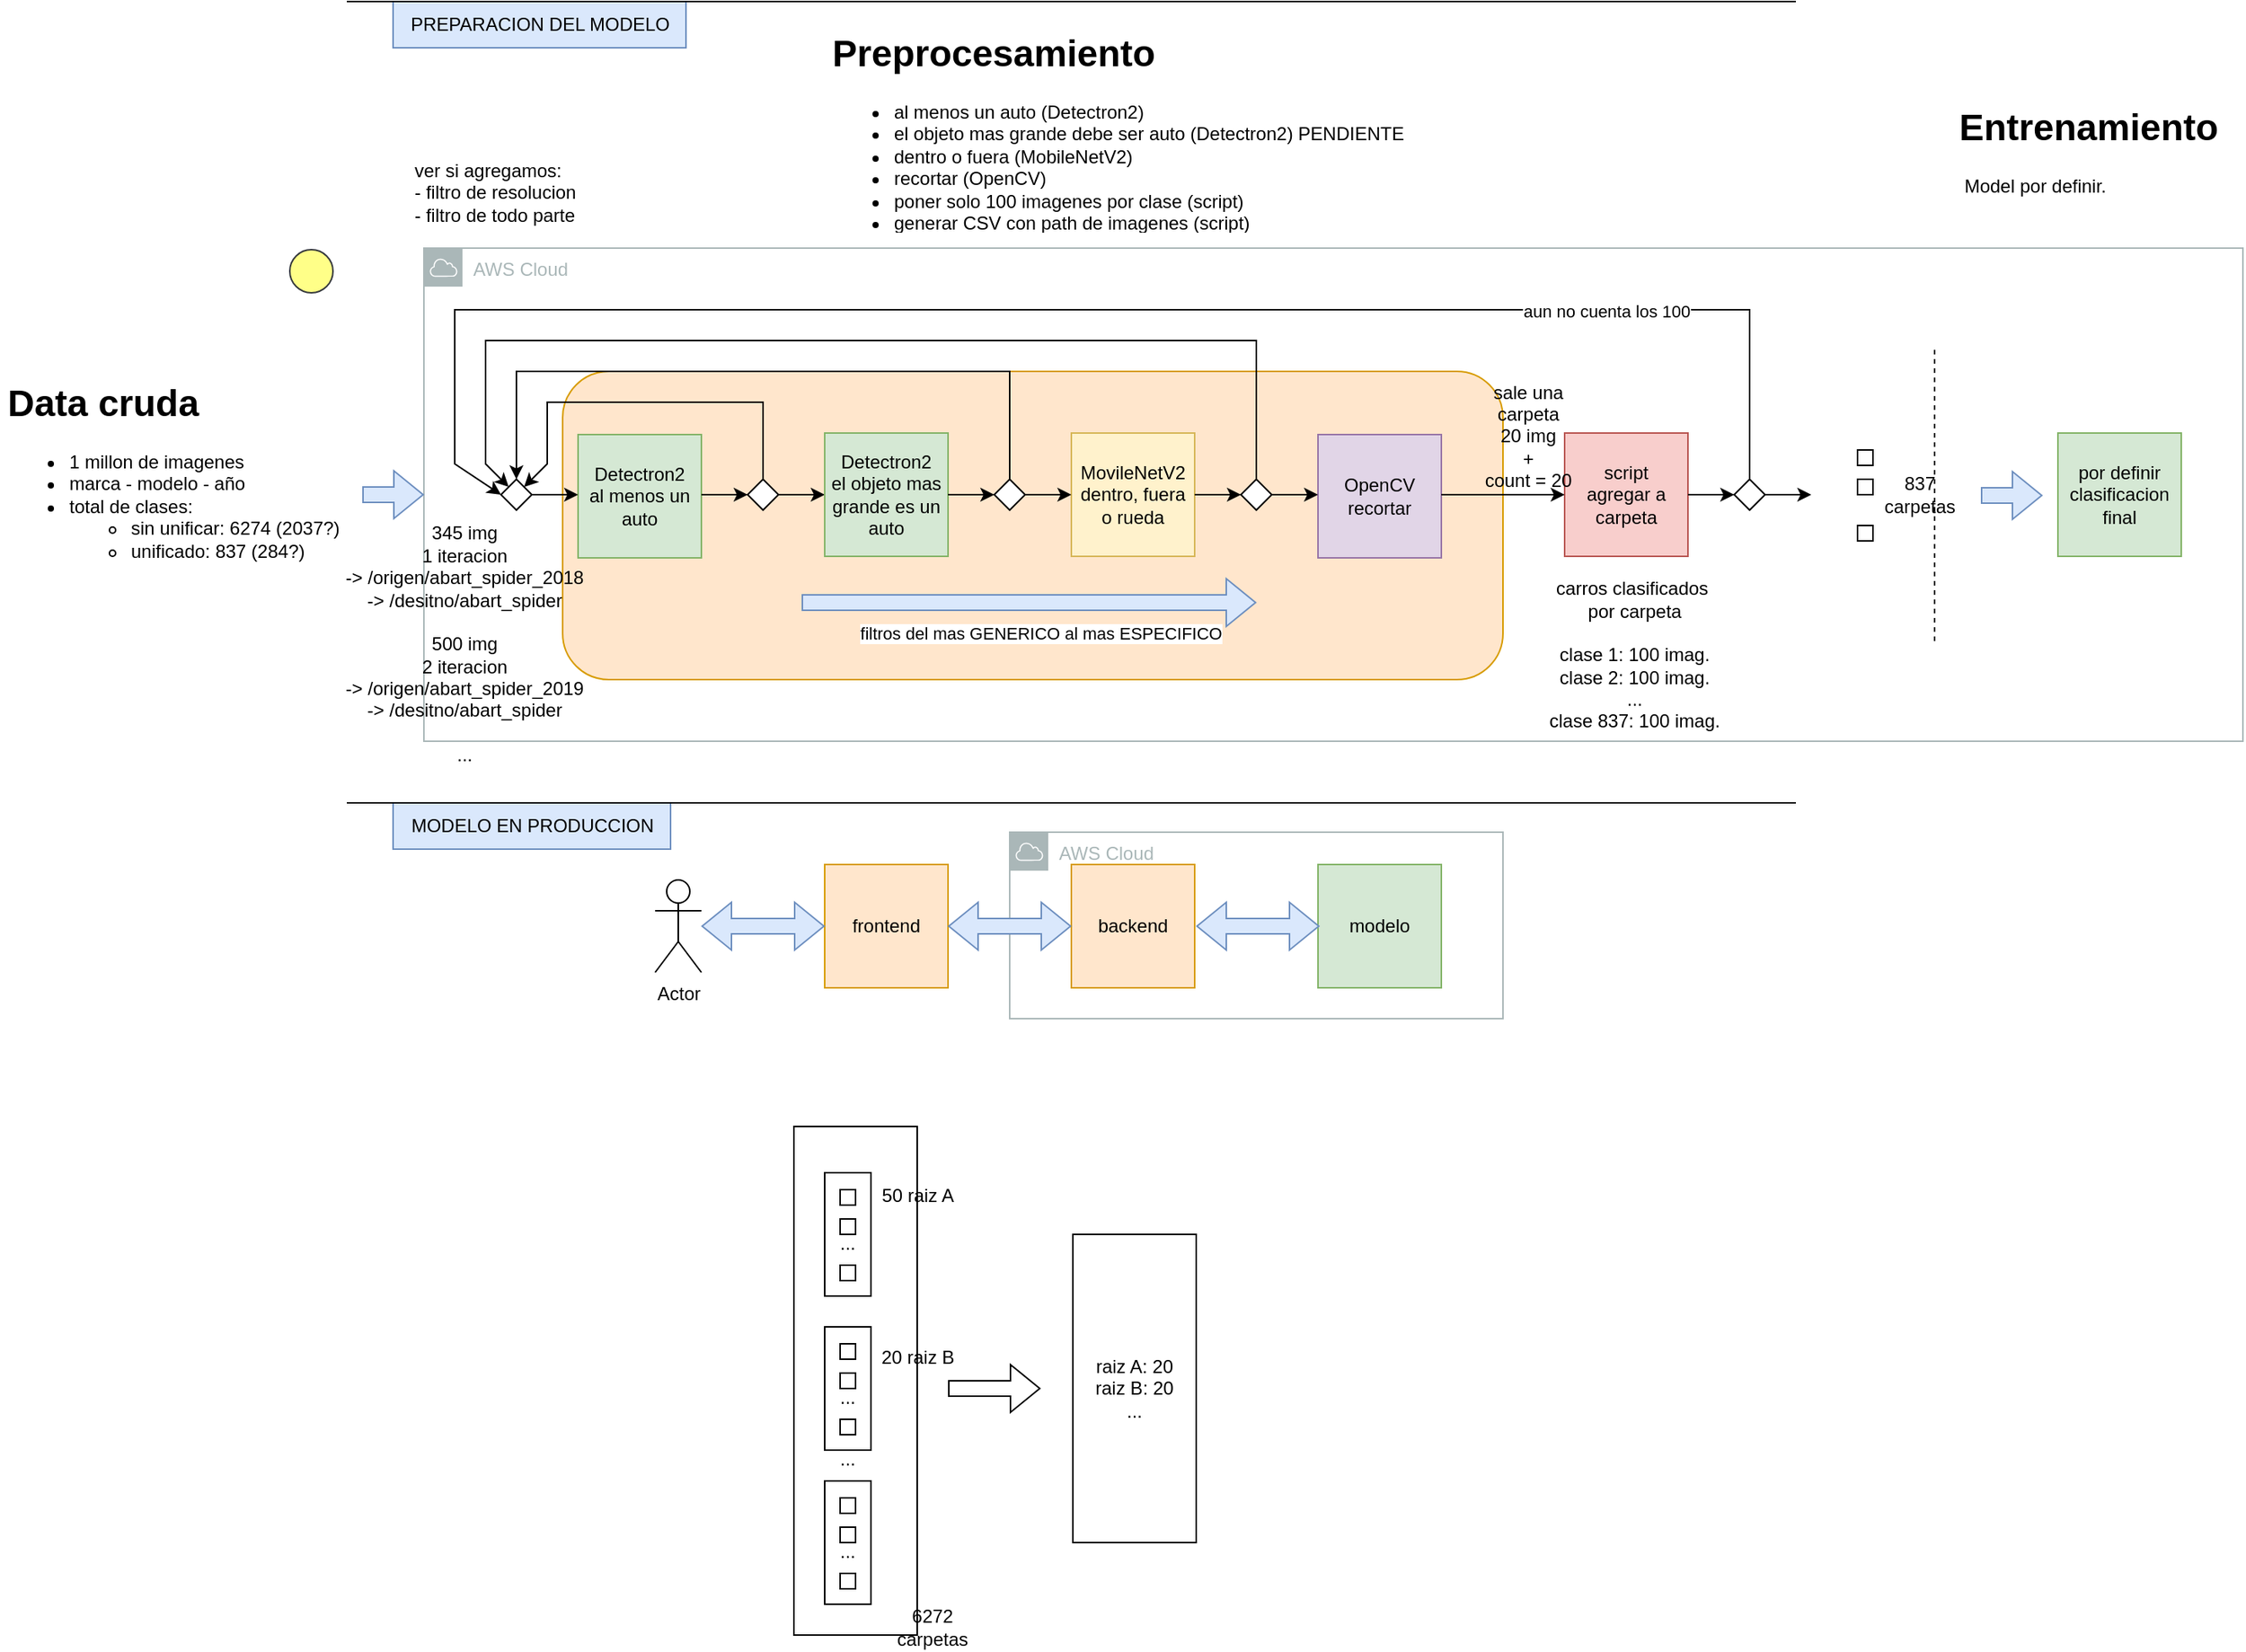 <mxfile version="20.5.3" type="github">
  <diagram id="d1UGlg10RTn8FGWX02N2" name="Página-1">
    <mxGraphModel dx="1363" dy="895" grid="0" gridSize="10" guides="0" tooltips="1" connect="1" arrows="1" fold="1" page="0" pageScale="1" pageWidth="827" pageHeight="1169" math="0" shadow="0">
      <root>
        <mxCell id="0" />
        <mxCell id="1" parent="0" />
        <mxCell id="q755_M4wVSy7qyd6V_dx-13" value="" style="rounded=0;whiteSpace=wrap;html=1;" parent="1" vertex="1">
          <mxGeometry x="380" y="650" width="80" height="330" as="geometry" />
        </mxCell>
        <mxCell id="q755_M4wVSy7qyd6V_dx-15" value="" style="rounded=0;whiteSpace=wrap;html=1;" parent="1" vertex="1">
          <mxGeometry x="400" y="680" width="30" height="80" as="geometry" />
        </mxCell>
        <mxCell id="tucPYehaHJomBl3AI-Kj-5" value="AWS Cloud" style="sketch=0;outlineConnect=0;gradientColor=none;html=1;whiteSpace=wrap;fontSize=12;fontStyle=0;shape=mxgraph.aws4.group;grIcon=mxgraph.aws4.group_aws_cloud;strokeColor=#AAB7B8;fillColor=none;verticalAlign=top;align=left;spacingLeft=30;fontColor=#AAB7B8;dashed=0;" parent="1" vertex="1">
          <mxGeometry x="140" y="80" width="1180" height="320" as="geometry" />
        </mxCell>
        <mxCell id="F1CmjYeOLt3YKnNCWYDW-13" value="" style="rounded=1;whiteSpace=wrap;html=1;fillColor=#ffe6cc;strokeColor=#d79b00;" parent="1" vertex="1">
          <mxGeometry x="230" y="160" width="610" height="200" as="geometry" />
        </mxCell>
        <mxCell id="tucPYehaHJomBl3AI-Kj-34" value="AWS Cloud" style="sketch=0;outlineConnect=0;gradientColor=none;html=1;whiteSpace=wrap;fontSize=12;fontStyle=0;shape=mxgraph.aws4.group;grIcon=mxgraph.aws4.group_aws_cloud;strokeColor=#AAB7B8;fillColor=none;verticalAlign=top;align=left;spacingLeft=30;fontColor=#AAB7B8;dashed=0;" parent="1" vertex="1">
          <mxGeometry x="520" y="459" width="320" height="121" as="geometry" />
        </mxCell>
        <mxCell id="9z2Wm28B5pkvkPLOybwL-1" value="Detectron2&lt;br&gt;al menos un auto" style="whiteSpace=wrap;html=1;aspect=fixed;fillColor=#d5e8d4;strokeColor=#82b366;" parent="1" vertex="1">
          <mxGeometry x="240" y="201" width="80" height="80" as="geometry" />
        </mxCell>
        <mxCell id="9z2Wm28B5pkvkPLOybwL-2" value="" style="shape=flexArrow;endArrow=classic;html=1;rounded=0;fillColor=#dae8fc;strokeColor=#6c8ebf;" parent="1" edge="1">
          <mxGeometry width="50" height="50" relative="1" as="geometry">
            <mxPoint x="100" y="240" as="sourcePoint" />
            <mxPoint x="140" y="240" as="targetPoint" />
          </mxGeometry>
        </mxCell>
        <mxCell id="9z2Wm28B5pkvkPLOybwL-4" value="MovileNetV2&lt;br&gt;dentro, fuera o rueda" style="whiteSpace=wrap;html=1;aspect=fixed;fillColor=#fff2cc;strokeColor=#d6b656;" parent="1" vertex="1">
          <mxGeometry x="560" y="200" width="80" height="80" as="geometry" />
        </mxCell>
        <mxCell id="9z2Wm28B5pkvkPLOybwL-7" value="" style="shape=flexArrow;endArrow=classic;html=1;rounded=0;fillColor=#dae8fc;strokeColor=#6c8ebf;" parent="1" edge="1">
          <mxGeometry width="50" height="50" relative="1" as="geometry">
            <mxPoint x="1150" y="240.5" as="sourcePoint" />
            <mxPoint x="1190" y="240.5" as="targetPoint" />
          </mxGeometry>
        </mxCell>
        <mxCell id="9z2Wm28B5pkvkPLOybwL-11" value="carros clasificados&amp;nbsp;&lt;br&gt;por carpeta&lt;br&gt;&lt;br&gt;clase 1: 100 imag.&lt;br&gt;clase 2: 100&amp;nbsp;imag.&lt;br&gt;...&lt;br&gt;clase 837: 100&amp;nbsp;imag." style="text;html=1;align=center;verticalAlign=middle;resizable=0;points=[];autosize=1;strokeColor=none;fillColor=none;" parent="1" vertex="1">
          <mxGeometry x="860" y="287" width="129" height="113" as="geometry" />
        </mxCell>
        <mxCell id="9z2Wm28B5pkvkPLOybwL-17" value="OpenCV&lt;br&gt;recortar" style="whiteSpace=wrap;html=1;aspect=fixed;fillColor=#e1d5e7;strokeColor=#9673a6;" parent="1" vertex="1">
          <mxGeometry x="720" y="201" width="80" height="80" as="geometry" />
        </mxCell>
        <mxCell id="9z2Wm28B5pkvkPLOybwL-19" value="por definir&lt;br&gt;clasificacion final" style="whiteSpace=wrap;html=1;aspect=fixed;fillColor=#d5e8d4;strokeColor=#82b366;" parent="1" vertex="1">
          <mxGeometry x="1200" y="200" width="80" height="80" as="geometry" />
        </mxCell>
        <mxCell id="9z2Wm28B5pkvkPLOybwL-20" value="script&lt;br&gt;agregar a carpeta" style="whiteSpace=wrap;html=1;aspect=fixed;fillColor=#f8cecc;strokeColor=#b85450;" parent="1" vertex="1">
          <mxGeometry x="880" y="200" width="80" height="80" as="geometry" />
        </mxCell>
        <mxCell id="9z2Wm28B5pkvkPLOybwL-22" value="" style="endArrow=none;dashed=1;html=1;rounded=0;" parent="1" edge="1">
          <mxGeometry width="50" height="50" relative="1" as="geometry">
            <mxPoint x="1120" y="335" as="sourcePoint" />
            <mxPoint x="1120" y="145" as="targetPoint" />
          </mxGeometry>
        </mxCell>
        <mxCell id="tucPYehaHJomBl3AI-Kj-12" value="" style="shape=flexArrow;endArrow=classic;html=1;rounded=0;fillColor=#dae8fc;strokeColor=#6c8ebf;" parent="1" edge="1">
          <mxGeometry width="50" height="50" relative="1" as="geometry">
            <mxPoint x="385" y="310" as="sourcePoint" />
            <mxPoint x="680" y="310" as="targetPoint" />
          </mxGeometry>
        </mxCell>
        <mxCell id="tucPYehaHJomBl3AI-Kj-13" value="filtros del mas GENERICO al mas ESPECIFICO" style="edgeLabel;html=1;align=center;verticalAlign=middle;resizable=0;points=[];" parent="tucPYehaHJomBl3AI-Kj-12" vertex="1" connectable="0">
          <mxGeometry x="-0.7" y="1" relative="1" as="geometry">
            <mxPoint x="110" y="21" as="offset" />
          </mxGeometry>
        </mxCell>
        <mxCell id="tucPYehaHJomBl3AI-Kj-14" value="" style="rounded=0;whiteSpace=wrap;html=1;" parent="1" vertex="1">
          <mxGeometry x="1070" y="211" width="10" height="10" as="geometry" />
        </mxCell>
        <mxCell id="tucPYehaHJomBl3AI-Kj-15" value="" style="rounded=0;whiteSpace=wrap;html=1;" parent="1" vertex="1">
          <mxGeometry x="1070" y="230" width="10" height="10" as="geometry" />
        </mxCell>
        <mxCell id="tucPYehaHJomBl3AI-Kj-16" value="" style="rounded=0;whiteSpace=wrap;html=1;" parent="1" vertex="1">
          <mxGeometry x="1070" y="260" width="10" height="10" as="geometry" />
        </mxCell>
        <mxCell id="tucPYehaHJomBl3AI-Kj-18" value="837&lt;br&gt;carpetas" style="text;html=1;align=center;verticalAlign=middle;resizable=0;points=[];autosize=1;strokeColor=none;fillColor=none;" parent="1" vertex="1">
          <mxGeometry x="1075" y="220" width="70" height="40" as="geometry" />
        </mxCell>
        <mxCell id="tucPYehaHJomBl3AI-Kj-20" value="backend" style="whiteSpace=wrap;html=1;aspect=fixed;fillColor=#ffe6cc;strokeColor=#d79b00;" parent="1" vertex="1">
          <mxGeometry x="560" y="480" width="80" height="80" as="geometry" />
        </mxCell>
        <mxCell id="tucPYehaHJomBl3AI-Kj-21" value="modelo" style="whiteSpace=wrap;html=1;aspect=fixed;fillColor=#d5e8d4;strokeColor=#82b366;" parent="1" vertex="1">
          <mxGeometry x="720" y="480" width="80" height="80" as="geometry" />
        </mxCell>
        <mxCell id="tucPYehaHJomBl3AI-Kj-22" value="frontend" style="whiteSpace=wrap;html=1;aspect=fixed;fillColor=#ffe6cc;strokeColor=#d79b00;" parent="1" vertex="1">
          <mxGeometry x="400" y="480" width="80" height="80" as="geometry" />
        </mxCell>
        <mxCell id="tucPYehaHJomBl3AI-Kj-25" value="Actor" style="shape=umlActor;verticalLabelPosition=bottom;verticalAlign=top;html=1;outlineConnect=0;" parent="1" vertex="1">
          <mxGeometry x="290" y="490" width="30" height="60" as="geometry" />
        </mxCell>
        <mxCell id="tucPYehaHJomBl3AI-Kj-26" value="" style="shape=flexArrow;endArrow=classic;startArrow=classic;html=1;rounded=0;fillColor=#dae8fc;strokeColor=#6c8ebf;" parent="1" edge="1">
          <mxGeometry width="100" height="100" relative="1" as="geometry">
            <mxPoint x="320" y="520" as="sourcePoint" />
            <mxPoint x="400" y="520" as="targetPoint" />
          </mxGeometry>
        </mxCell>
        <mxCell id="tucPYehaHJomBl3AI-Kj-27" value="" style="shape=flexArrow;endArrow=classic;startArrow=classic;html=1;rounded=0;fillColor=#dae8fc;strokeColor=#6c8ebf;" parent="1" edge="1">
          <mxGeometry width="100" height="100" relative="1" as="geometry">
            <mxPoint x="480" y="520" as="sourcePoint" />
            <mxPoint x="560" y="520" as="targetPoint" />
          </mxGeometry>
        </mxCell>
        <mxCell id="tucPYehaHJomBl3AI-Kj-28" value="" style="shape=flexArrow;endArrow=classic;startArrow=classic;html=1;rounded=0;fillColor=#dae8fc;strokeColor=#6c8ebf;" parent="1" edge="1">
          <mxGeometry width="100" height="100" relative="1" as="geometry">
            <mxPoint x="641" y="520" as="sourcePoint" />
            <mxPoint x="721" y="520" as="targetPoint" />
          </mxGeometry>
        </mxCell>
        <mxCell id="tucPYehaHJomBl3AI-Kj-29" value="PREPARACION DEL MODELO" style="text;html=1;align=center;verticalAlign=middle;resizable=0;points=[];autosize=1;strokeColor=#6c8ebf;fillColor=#dae8fc;" parent="1" vertex="1">
          <mxGeometry x="120" y="-80" width="190" height="30" as="geometry" />
        </mxCell>
        <mxCell id="tucPYehaHJomBl3AI-Kj-30" value="MODELO EN PRODUCCION" style="text;html=1;align=center;verticalAlign=middle;resizable=0;points=[];autosize=1;strokeColor=#6c8ebf;fillColor=#dae8fc;" parent="1" vertex="1">
          <mxGeometry x="120" y="440" width="180" height="30" as="geometry" />
        </mxCell>
        <mxCell id="tucPYehaHJomBl3AI-Kj-32" value="" style="endArrow=none;html=1;rounded=0;" parent="1" edge="1">
          <mxGeometry width="50" height="50" relative="1" as="geometry">
            <mxPoint x="90" y="440" as="sourcePoint" />
            <mxPoint x="1030" y="440" as="targetPoint" />
          </mxGeometry>
        </mxCell>
        <mxCell id="tucPYehaHJomBl3AI-Kj-35" value="" style="rhombus;whiteSpace=wrap;html=1;" parent="1" vertex="1">
          <mxGeometry x="350" y="230" width="20" height="20" as="geometry" />
        </mxCell>
        <mxCell id="tucPYehaHJomBl3AI-Kj-38" value="" style="endArrow=classic;html=1;rounded=0;entryX=0;entryY=0.5;entryDx=0;entryDy=0;" parent="1" target="5rm0WwpFGam9E5qQwC_w-1" edge="1">
          <mxGeometry width="50" height="50" relative="1" as="geometry">
            <mxPoint x="370" y="240" as="sourcePoint" />
            <mxPoint x="400" y="190" as="targetPoint" />
          </mxGeometry>
        </mxCell>
        <mxCell id="tucPYehaHJomBl3AI-Kj-40" value="" style="endArrow=classic;html=1;rounded=0;entryX=0;entryY=0.5;entryDx=0;entryDy=0;" parent="1" edge="1">
          <mxGeometry width="50" height="50" relative="1" as="geometry">
            <mxPoint x="320" y="240" as="sourcePoint" />
            <mxPoint x="350" y="240" as="targetPoint" />
          </mxGeometry>
        </mxCell>
        <mxCell id="tucPYehaHJomBl3AI-Kj-44" value="" style="endArrow=classic;html=1;rounded=0;exitX=0.5;exitY=0;exitDx=0;exitDy=0;entryX=1;entryY=0;entryDx=0;entryDy=0;" parent="1" edge="1">
          <mxGeometry width="50" height="50" relative="1" as="geometry">
            <mxPoint x="360" y="230.0" as="sourcePoint" />
            <mxPoint x="205" y="235.0" as="targetPoint" />
            <Array as="points">
              <mxPoint x="360" y="180" />
              <mxPoint x="220" y="180" />
              <mxPoint x="220" y="220" />
            </Array>
          </mxGeometry>
        </mxCell>
        <mxCell id="tucPYehaHJomBl3AI-Kj-46" value="" style="rhombus;whiteSpace=wrap;html=1;" parent="1" vertex="1">
          <mxGeometry x="190" y="230" width="20" height="20" as="geometry" />
        </mxCell>
        <mxCell id="tucPYehaHJomBl3AI-Kj-47" value="" style="endArrow=classic;html=1;rounded=0;entryX=0;entryY=0.5;entryDx=0;entryDy=0;" parent="1" edge="1">
          <mxGeometry width="50" height="50" relative="1" as="geometry">
            <mxPoint x="210" y="240" as="sourcePoint" />
            <mxPoint x="240" y="240" as="targetPoint" />
          </mxGeometry>
        </mxCell>
        <mxCell id="tucPYehaHJomBl3AI-Kj-48" value="" style="endArrow=classic;html=1;rounded=0;entryX=0;entryY=0.5;entryDx=0;entryDy=0;" parent="1" edge="1">
          <mxGeometry width="50" height="50" relative="1" as="geometry">
            <mxPoint x="640" y="240" as="sourcePoint" />
            <mxPoint x="670" y="240" as="targetPoint" />
          </mxGeometry>
        </mxCell>
        <mxCell id="tucPYehaHJomBl3AI-Kj-49" value="" style="endArrow=classic;html=1;rounded=0;entryX=0;entryY=0.5;entryDx=0;entryDy=0;" parent="1" edge="1">
          <mxGeometry width="50" height="50" relative="1" as="geometry">
            <mxPoint x="690" y="240" as="sourcePoint" />
            <mxPoint x="720" y="240" as="targetPoint" />
          </mxGeometry>
        </mxCell>
        <mxCell id="tucPYehaHJomBl3AI-Kj-50" value="" style="endArrow=classic;html=1;rounded=0;entryX=0;entryY=0.5;entryDx=0;entryDy=0;" parent="1" target="9z2Wm28B5pkvkPLOybwL-20" edge="1">
          <mxGeometry width="50" height="50" relative="1" as="geometry">
            <mxPoint x="800" y="240" as="sourcePoint" />
            <mxPoint x="830" y="240" as="targetPoint" />
          </mxGeometry>
        </mxCell>
        <mxCell id="tucPYehaHJomBl3AI-Kj-52" value="" style="rhombus;whiteSpace=wrap;html=1;" parent="1" vertex="1">
          <mxGeometry x="670" y="230" width="20" height="20" as="geometry" />
        </mxCell>
        <mxCell id="tucPYehaHJomBl3AI-Kj-55" value="" style="endArrow=classic;html=1;rounded=0;entryX=0;entryY=0;entryDx=0;entryDy=0;exitX=0.5;exitY=0;exitDx=0;exitDy=0;" parent="1" source="tucPYehaHJomBl3AI-Kj-52" target="tucPYehaHJomBl3AI-Kj-46" edge="1">
          <mxGeometry width="50" height="50" relative="1" as="geometry">
            <mxPoint x="520" y="230" as="sourcePoint" />
            <mxPoint x="360" y="250" as="targetPoint" />
            <Array as="points">
              <mxPoint x="680" y="140" />
              <mxPoint x="180" y="140" />
              <mxPoint x="180" y="220" />
            </Array>
          </mxGeometry>
        </mxCell>
        <mxCell id="tucPYehaHJomBl3AI-Kj-57" value="" style="endArrow=none;html=1;rounded=0;" parent="1" edge="1">
          <mxGeometry width="50" height="50" relative="1" as="geometry">
            <mxPoint x="90" y="-80" as="sourcePoint" />
            <mxPoint x="1030" y="-80" as="targetPoint" />
          </mxGeometry>
        </mxCell>
        <mxCell id="F1CmjYeOLt3YKnNCWYDW-2" value="&lt;h1&gt;Data cruda&lt;/h1&gt;&lt;ul&gt;&lt;li&gt;&lt;span style=&quot;&quot;&gt;1 millon de imagenes&lt;/span&gt;&lt;/li&gt;&lt;li&gt;&lt;span style=&quot;&quot;&gt;marca - modelo - año&lt;/span&gt;&lt;/li&gt;&lt;li&gt;&lt;span style=&quot;&quot;&gt;total de clases:&lt;/span&gt;&lt;/li&gt;&lt;ul&gt;&lt;li&gt;&lt;span style=&quot;&quot;&gt;sin unificar: 6274 (2037?)&lt;/span&gt;&lt;/li&gt;&lt;li&gt;&lt;span style=&quot;&quot;&gt;unificado: 837 (284?)&lt;/span&gt;&lt;/li&gt;&lt;/ul&gt;&lt;/ul&gt;&lt;p&gt;&lt;/p&gt;" style="text;html=1;strokeColor=none;fillColor=none;spacing=5;spacingTop=-20;whiteSpace=wrap;overflow=hidden;rounded=0;" parent="1" vertex="1">
          <mxGeometry x="-135" y="161" width="229" height="144" as="geometry" />
        </mxCell>
        <mxCell id="F1CmjYeOLt3YKnNCWYDW-8" value="" style="rhombus;whiteSpace=wrap;html=1;" parent="1" vertex="1">
          <mxGeometry x="990" y="230" width="20" height="20" as="geometry" />
        </mxCell>
        <mxCell id="F1CmjYeOLt3YKnNCWYDW-9" value="" style="endArrow=classic;html=1;rounded=0;entryX=0;entryY=0.5;entryDx=0;entryDy=0;" parent="1" edge="1">
          <mxGeometry width="50" height="50" relative="1" as="geometry">
            <mxPoint x="960" y="240" as="sourcePoint" />
            <mxPoint x="990" y="240" as="targetPoint" />
          </mxGeometry>
        </mxCell>
        <mxCell id="F1CmjYeOLt3YKnNCWYDW-10" value="" style="endArrow=classic;html=1;rounded=0;entryX=0;entryY=0.5;entryDx=0;entryDy=0;exitX=0.5;exitY=0;exitDx=0;exitDy=0;" parent="1" source="F1CmjYeOLt3YKnNCWYDW-8" target="tucPYehaHJomBl3AI-Kj-46" edge="1">
          <mxGeometry width="50" height="50" relative="1" as="geometry">
            <mxPoint x="840" y="230" as="sourcePoint" />
            <mxPoint x="890" y="180" as="targetPoint" />
            <Array as="points">
              <mxPoint x="1000" y="120" />
              <mxPoint x="160" y="120" />
              <mxPoint x="160" y="220" />
            </Array>
          </mxGeometry>
        </mxCell>
        <mxCell id="F1CmjYeOLt3YKnNCWYDW-16" value="aun no cuenta los 100" style="edgeLabel;html=1;align=center;verticalAlign=middle;resizable=0;points=[];" parent="F1CmjYeOLt3YKnNCWYDW-10" vertex="1" connectable="0">
          <mxGeometry x="-0.626" y="1" relative="1" as="geometry">
            <mxPoint as="offset" />
          </mxGeometry>
        </mxCell>
        <mxCell id="F1CmjYeOLt3YKnNCWYDW-12" value="" style="endArrow=classic;html=1;rounded=0;entryX=0;entryY=0.5;entryDx=0;entryDy=0;" parent="1" edge="1">
          <mxGeometry width="50" height="50" relative="1" as="geometry">
            <mxPoint x="1010" y="240" as="sourcePoint" />
            <mxPoint x="1040" y="240" as="targetPoint" />
          </mxGeometry>
        </mxCell>
        <mxCell id="F1CmjYeOLt3YKnNCWYDW-1" value="&lt;h1&gt;Preprocesamiento&lt;/h1&gt;&lt;p&gt;&lt;/p&gt;&lt;ul&gt;&lt;li&gt;&lt;span style=&quot;background-color: initial;&quot;&gt;al menos un auto (Detectron2)&lt;/span&gt;&lt;/li&gt;&lt;li&gt;el objeto mas grande debe ser auto (Detectron2) PENDIENTE&lt;/li&gt;&lt;li&gt;&lt;span style=&quot;background-color: initial;&quot;&gt;dentro o fuera (MobileNetV2)&lt;/span&gt;&lt;/li&gt;&lt;li&gt;&lt;span style=&quot;background-color: initial;&quot;&gt;recortar (OpenCV)&lt;/span&gt;&lt;/li&gt;&lt;li&gt;&lt;span style=&quot;background-color: initial;&quot;&gt;poner solo 100 imagenes por clase (script)&lt;/span&gt;&lt;/li&gt;&lt;li&gt;&lt;span style=&quot;background-color: initial;&quot;&gt;generar CSV con path de imagenes&amp;nbsp;&lt;/span&gt;(script)&lt;/li&gt;&lt;/ul&gt;" style="text;html=1;strokeColor=none;fillColor=none;spacing=5;spacingTop=-20;whiteSpace=wrap;overflow=hidden;rounded=0;" parent="1" vertex="1">
          <mxGeometry x="400" y="-66" width="387" height="136" as="geometry" />
        </mxCell>
        <mxCell id="5rm0WwpFGam9E5qQwC_w-1" value="Detectron2&lt;br&gt;el objeto mas grande es un auto" style="whiteSpace=wrap;html=1;aspect=fixed;fillColor=#d5e8d4;strokeColor=#82b366;" parent="1" vertex="1">
          <mxGeometry x="400" y="200" width="80" height="80" as="geometry" />
        </mxCell>
        <mxCell id="5rm0WwpFGam9E5qQwC_w-2" value="" style="rhombus;whiteSpace=wrap;html=1;" parent="1" vertex="1">
          <mxGeometry x="510" y="230" width="20" height="20" as="geometry" />
        </mxCell>
        <mxCell id="5rm0WwpFGam9E5qQwC_w-3" value="" style="endArrow=classic;html=1;rounded=0;entryX=0;entryY=0.5;entryDx=0;entryDy=0;" parent="1" edge="1">
          <mxGeometry width="50" height="50" relative="1" as="geometry">
            <mxPoint x="480" y="240" as="sourcePoint" />
            <mxPoint x="510" y="240" as="targetPoint" />
          </mxGeometry>
        </mxCell>
        <mxCell id="5rm0WwpFGam9E5qQwC_w-4" value="" style="endArrow=classic;html=1;rounded=0;entryX=0;entryY=0.5;entryDx=0;entryDy=0;" parent="1" edge="1">
          <mxGeometry width="50" height="50" relative="1" as="geometry">
            <mxPoint x="530" y="240" as="sourcePoint" />
            <mxPoint x="560" y="240" as="targetPoint" />
          </mxGeometry>
        </mxCell>
        <mxCell id="5rm0WwpFGam9E5qQwC_w-5" value="" style="endArrow=classic;html=1;rounded=0;entryX=0.5;entryY=0;entryDx=0;entryDy=0;" parent="1" target="tucPYehaHJomBl3AI-Kj-46" edge="1">
          <mxGeometry width="50" height="50" relative="1" as="geometry">
            <mxPoint x="520" y="230" as="sourcePoint" />
            <mxPoint x="570" y="180" as="targetPoint" />
            <Array as="points">
              <mxPoint x="520" y="160" />
              <mxPoint x="200" y="160" />
            </Array>
          </mxGeometry>
        </mxCell>
        <mxCell id="5rm0WwpFGam9E5qQwC_w-7" value="&lt;h1&gt;Entrenamiento&lt;/h1&gt;&lt;p&gt;&amp;nbsp;Model por definir.&lt;/p&gt;" style="text;html=1;strokeColor=none;fillColor=none;spacing=5;spacingTop=-20;whiteSpace=wrap;overflow=hidden;rounded=0;" parent="1" vertex="1">
          <mxGeometry x="1131" y="-18" width="190" height="120" as="geometry" />
        </mxCell>
        <mxCell id="yd9wznrIpCR02zROINFP-1" value="ver si agregamos:&lt;br&gt;- filtro de resolucion&lt;br&gt;- filtro de todo parte" style="text;html=1;align=left;verticalAlign=middle;resizable=0;points=[];autosize=1;strokeColor=none;fillColor=none;" parent="1" vertex="1">
          <mxGeometry x="132" y="16" width="123" height="55" as="geometry" />
        </mxCell>
        <mxCell id="q755_M4wVSy7qyd6V_dx-1" value="" style="rounded=0;whiteSpace=wrap;html=1;" parent="1" vertex="1">
          <mxGeometry x="410" y="691" width="10" height="10" as="geometry" />
        </mxCell>
        <mxCell id="q755_M4wVSy7qyd6V_dx-2" value="" style="rounded=0;whiteSpace=wrap;html=1;" parent="1" vertex="1">
          <mxGeometry x="410" y="710" width="10" height="10" as="geometry" />
        </mxCell>
        <mxCell id="q755_M4wVSy7qyd6V_dx-3" value="" style="rounded=0;whiteSpace=wrap;html=1;" parent="1" vertex="1">
          <mxGeometry x="410" y="740" width="10" height="10" as="geometry" />
        </mxCell>
        <mxCell id="q755_M4wVSy7qyd6V_dx-4" value="..." style="text;html=1;strokeColor=none;fillColor=none;align=center;verticalAlign=middle;whiteSpace=wrap;rounded=0;" parent="1" vertex="1">
          <mxGeometry x="385" y="711" width="60" height="30" as="geometry" />
        </mxCell>
        <mxCell id="q755_M4wVSy7qyd6V_dx-14" value="6272 carpetas" style="text;html=1;strokeColor=none;fillColor=none;align=center;verticalAlign=middle;whiteSpace=wrap;rounded=0;" parent="1" vertex="1">
          <mxGeometry x="440" y="960" width="60" height="30" as="geometry" />
        </mxCell>
        <mxCell id="q755_M4wVSy7qyd6V_dx-16" value="" style="rounded=0;whiteSpace=wrap;html=1;" parent="1" vertex="1">
          <mxGeometry x="400" y="780" width="30" height="80" as="geometry" />
        </mxCell>
        <mxCell id="q755_M4wVSy7qyd6V_dx-17" value="" style="rounded=0;whiteSpace=wrap;html=1;" parent="1" vertex="1">
          <mxGeometry x="410" y="791" width="10" height="10" as="geometry" />
        </mxCell>
        <mxCell id="q755_M4wVSy7qyd6V_dx-18" value="" style="rounded=0;whiteSpace=wrap;html=1;" parent="1" vertex="1">
          <mxGeometry x="410" y="810" width="10" height="10" as="geometry" />
        </mxCell>
        <mxCell id="q755_M4wVSy7qyd6V_dx-19" value="" style="rounded=0;whiteSpace=wrap;html=1;" parent="1" vertex="1">
          <mxGeometry x="410" y="840" width="10" height="10" as="geometry" />
        </mxCell>
        <mxCell id="q755_M4wVSy7qyd6V_dx-20" value="..." style="text;html=1;strokeColor=none;fillColor=none;align=center;verticalAlign=middle;whiteSpace=wrap;rounded=0;" parent="1" vertex="1">
          <mxGeometry x="385" y="811" width="60" height="30" as="geometry" />
        </mxCell>
        <mxCell id="q755_M4wVSy7qyd6V_dx-21" value="" style="rounded=0;whiteSpace=wrap;html=1;" parent="1" vertex="1">
          <mxGeometry x="400" y="880" width="30" height="80" as="geometry" />
        </mxCell>
        <mxCell id="q755_M4wVSy7qyd6V_dx-22" value="" style="rounded=0;whiteSpace=wrap;html=1;" parent="1" vertex="1">
          <mxGeometry x="410" y="891" width="10" height="10" as="geometry" />
        </mxCell>
        <mxCell id="q755_M4wVSy7qyd6V_dx-23" value="" style="rounded=0;whiteSpace=wrap;html=1;" parent="1" vertex="1">
          <mxGeometry x="410" y="910" width="10" height="10" as="geometry" />
        </mxCell>
        <mxCell id="q755_M4wVSy7qyd6V_dx-24" value="" style="rounded=0;whiteSpace=wrap;html=1;" parent="1" vertex="1">
          <mxGeometry x="410" y="940" width="10" height="10" as="geometry" />
        </mxCell>
        <mxCell id="q755_M4wVSy7qyd6V_dx-25" value="..." style="text;html=1;strokeColor=none;fillColor=none;align=center;verticalAlign=middle;whiteSpace=wrap;rounded=0;" parent="1" vertex="1">
          <mxGeometry x="385" y="851" width="60" height="30" as="geometry" />
        </mxCell>
        <mxCell id="q755_M4wVSy7qyd6V_dx-26" value="..." style="text;html=1;strokeColor=none;fillColor=none;align=center;verticalAlign=middle;whiteSpace=wrap;rounded=0;" parent="1" vertex="1">
          <mxGeometry x="385" y="911" width="60" height="30" as="geometry" />
        </mxCell>
        <mxCell id="q755_M4wVSy7qyd6V_dx-27" value="50 raiz A" style="text;html=1;align=center;verticalAlign=middle;resizable=0;points=[];autosize=1;strokeColor=none;fillColor=none;" parent="1" vertex="1">
          <mxGeometry x="425" y="680" width="70" height="30" as="geometry" />
        </mxCell>
        <mxCell id="q755_M4wVSy7qyd6V_dx-28" value="20 raiz B" style="text;html=1;align=center;verticalAlign=middle;resizable=0;points=[];autosize=1;strokeColor=none;fillColor=none;" parent="1" vertex="1">
          <mxGeometry x="425" y="785" width="70" height="30" as="geometry" />
        </mxCell>
        <mxCell id="q755_M4wVSy7qyd6V_dx-29" value="" style="shape=flexArrow;endArrow=classic;html=1;rounded=0;" parent="1" edge="1">
          <mxGeometry width="50" height="50" relative="1" as="geometry">
            <mxPoint x="480" y="820" as="sourcePoint" />
            <mxPoint x="540" y="820" as="targetPoint" />
            <Array as="points">
              <mxPoint x="480" y="820" />
            </Array>
          </mxGeometry>
        </mxCell>
        <mxCell id="q755_M4wVSy7qyd6V_dx-30" value="raiz A: 20&lt;br&gt;raiz B: 20&lt;br&gt;..." style="rounded=0;whiteSpace=wrap;html=1;" parent="1" vertex="1">
          <mxGeometry x="561" y="720" width="80" height="200" as="geometry" />
        </mxCell>
        <mxCell id="wnP-CliUnWXqul29y_Q8-1" value="" style="ellipse;whiteSpace=wrap;html=1;aspect=fixed;fillColor=#ffff88;strokeColor=#36393d;" vertex="1" parent="1">
          <mxGeometry x="53" y="81" width="28" height="28" as="geometry" />
        </mxCell>
        <mxCell id="wnP-CliUnWXqul29y_Q8-2" value="345 img&lt;br&gt;1 iteracion&lt;br&gt;-&amp;gt; /origen/abart_spider_2018&lt;br&gt;-&amp;gt; /desitno/abart_spider&lt;br&gt;&lt;br&gt;500 img&lt;br&gt;2 iteracion&lt;br&gt;-&amp;gt; /origen/abart_spider_2019&lt;br&gt;-&amp;gt; /desitno/abart_spider&lt;br&gt;&lt;br&gt;..." style="text;html=1;align=center;verticalAlign=middle;resizable=0;points=[];autosize=1;strokeColor=none;fillColor=none;" vertex="1" parent="1">
          <mxGeometry x="80" y="252" width="172" height="170" as="geometry" />
        </mxCell>
        <mxCell id="wnP-CliUnWXqul29y_Q8-3" value="sale una&lt;br&gt;carpeta&lt;br&gt;20 img&lt;br&gt;+&lt;br&gt;count = 20" style="text;html=1;align=center;verticalAlign=middle;resizable=0;points=[];autosize=1;strokeColor=none;fillColor=none;" vertex="1" parent="1">
          <mxGeometry x="819" y="160" width="74" height="84" as="geometry" />
        </mxCell>
      </root>
    </mxGraphModel>
  </diagram>
</mxfile>
